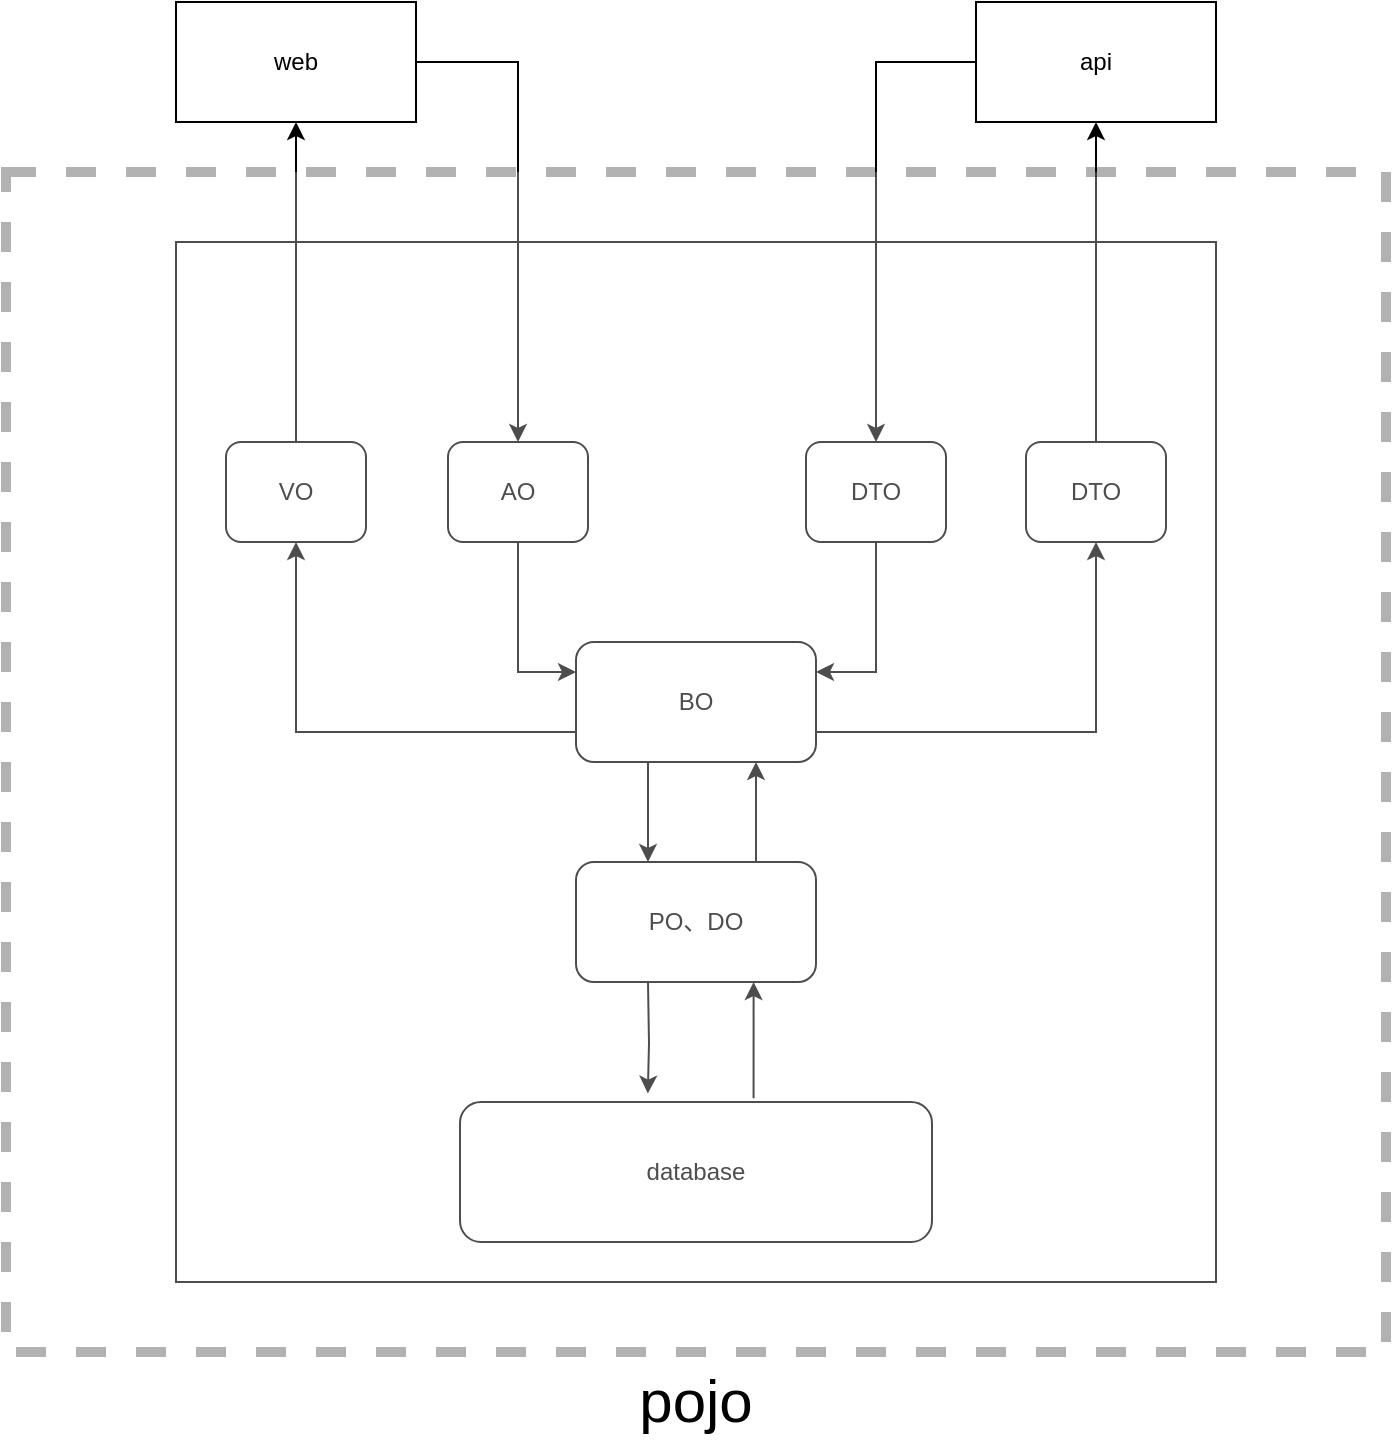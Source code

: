 <mxfile version="16.0.3" type="github">
  <diagram id="WU_pDkjJDiPU-057FEEy" name="第 1 页">
    <mxGraphModel dx="1221" dy="726" grid="1" gridSize="10" guides="1" tooltips="1" connect="1" arrows="1" fold="1" page="1" pageScale="1" pageWidth="827" pageHeight="1169" math="0" shadow="0">
      <root>
        <mxCell id="0" />
        <mxCell id="1" parent="0" />
        <mxCell id="hCQJIUdNa3udun3DjQDa-1" value="" style="whiteSpace=wrap;html=1;aspect=fixed;" parent="1" vertex="1">
          <mxGeometry x="140" y="350" width="520" height="520" as="geometry" />
        </mxCell>
        <mxCell id="hCQJIUdNa3udun3DjQDa-2" style="edgeStyle=orthogonalEdgeStyle;rounded=0;orthogonalLoop=1;jettySize=auto;html=1;exitX=0.5;exitY=0;exitDx=0;exitDy=0;entryX=0.5;entryY=1;entryDx=0;entryDy=0;" parent="1" source="hCQJIUdNa3udun3DjQDa-3" target="hCQJIUdNa3udun3DjQDa-5" edge="1">
          <mxGeometry relative="1" as="geometry" />
        </mxCell>
        <mxCell id="hCQJIUdNa3udun3DjQDa-3" value="VO" style="rounded=1;whiteSpace=wrap;html=1;" parent="1" vertex="1">
          <mxGeometry x="165" y="450" width="70" height="50" as="geometry" />
        </mxCell>
        <mxCell id="hCQJIUdNa3udun3DjQDa-4" style="edgeStyle=orthogonalEdgeStyle;rounded=0;orthogonalLoop=1;jettySize=auto;html=1;exitX=1;exitY=0.5;exitDx=0;exitDy=0;entryX=0.5;entryY=0;entryDx=0;entryDy=0;" parent="1" source="hCQJIUdNa3udun3DjQDa-5" target="hCQJIUdNa3udun3DjQDa-18" edge="1">
          <mxGeometry relative="1" as="geometry" />
        </mxCell>
        <mxCell id="hCQJIUdNa3udun3DjQDa-5" value="web" style="rounded=0;whiteSpace=wrap;html=1;" parent="1" vertex="1">
          <mxGeometry x="140" y="230" width="120" height="60" as="geometry" />
        </mxCell>
        <mxCell id="hCQJIUdNa3udun3DjQDa-6" style="edgeStyle=orthogonalEdgeStyle;rounded=0;orthogonalLoop=1;jettySize=auto;html=1;exitX=0;exitY=0.5;exitDx=0;exitDy=0;entryX=0.5;entryY=0;entryDx=0;entryDy=0;" parent="1" source="hCQJIUdNa3udun3DjQDa-7" target="hCQJIUdNa3udun3DjQDa-20" edge="1">
          <mxGeometry relative="1" as="geometry" />
        </mxCell>
        <mxCell id="hCQJIUdNa3udun3DjQDa-7" value="api" style="rounded=0;whiteSpace=wrap;html=1;" parent="1" vertex="1">
          <mxGeometry x="540" y="230" width="120" height="60" as="geometry" />
        </mxCell>
        <mxCell id="hCQJIUdNa3udun3DjQDa-8" style="edgeStyle=orthogonalEdgeStyle;rounded=0;orthogonalLoop=1;jettySize=auto;html=1;exitX=0.5;exitY=1;exitDx=0;exitDy=0;" parent="1" source="hCQJIUdNa3udun3DjQDa-11" target="hCQJIUdNa3udun3DjQDa-14" edge="1">
          <mxGeometry relative="1" as="geometry">
            <Array as="points">
              <mxPoint x="376" y="610" />
            </Array>
          </mxGeometry>
        </mxCell>
        <mxCell id="hCQJIUdNa3udun3DjQDa-9" style="edgeStyle=orthogonalEdgeStyle;rounded=0;orthogonalLoop=1;jettySize=auto;html=1;exitX=0;exitY=0.75;exitDx=0;exitDy=0;entryX=0.5;entryY=1;entryDx=0;entryDy=0;" parent="1" source="hCQJIUdNa3udun3DjQDa-11" target="hCQJIUdNa3udun3DjQDa-3" edge="1">
          <mxGeometry relative="1" as="geometry" />
        </mxCell>
        <mxCell id="hCQJIUdNa3udun3DjQDa-10" style="edgeStyle=orthogonalEdgeStyle;rounded=0;orthogonalLoop=1;jettySize=auto;html=1;exitX=1;exitY=0.75;exitDx=0;exitDy=0;entryX=0.5;entryY=1;entryDx=0;entryDy=0;" parent="1" source="hCQJIUdNa3udun3DjQDa-11" target="hCQJIUdNa3udun3DjQDa-22" edge="1">
          <mxGeometry relative="1" as="geometry" />
        </mxCell>
        <mxCell id="hCQJIUdNa3udun3DjQDa-11" value="BO" style="rounded=1;whiteSpace=wrap;html=1;" parent="1" vertex="1">
          <mxGeometry x="340" y="550" width="120" height="60" as="geometry" />
        </mxCell>
        <mxCell id="hCQJIUdNa3udun3DjQDa-12" style="edgeStyle=orthogonalEdgeStyle;rounded=0;orthogonalLoop=1;jettySize=auto;html=1;entryX=0.398;entryY=-0.06;entryDx=0;entryDy=0;entryPerimeter=0;" parent="1" target="hCQJIUdNa3udun3DjQDa-16" edge="1">
          <mxGeometry relative="1" as="geometry">
            <mxPoint x="376" y="720.0" as="sourcePoint" />
          </mxGeometry>
        </mxCell>
        <mxCell id="hCQJIUdNa3udun3DjQDa-13" style="edgeStyle=orthogonalEdgeStyle;rounded=0;orthogonalLoop=1;jettySize=auto;html=1;exitX=0.75;exitY=0;exitDx=0;exitDy=0;entryX=0.75;entryY=1;entryDx=0;entryDy=0;" parent="1" source="hCQJIUdNa3udun3DjQDa-14" target="hCQJIUdNa3udun3DjQDa-11" edge="1">
          <mxGeometry relative="1" as="geometry" />
        </mxCell>
        <mxCell id="hCQJIUdNa3udun3DjQDa-14" value="PO、DO" style="rounded=1;whiteSpace=wrap;html=1;" parent="1" vertex="1">
          <mxGeometry x="340" y="660" width="120" height="60" as="geometry" />
        </mxCell>
        <mxCell id="hCQJIUdNa3udun3DjQDa-15" style="edgeStyle=orthogonalEdgeStyle;rounded=0;orthogonalLoop=1;jettySize=auto;html=1;exitX=0.622;exitY=-0.026;exitDx=0;exitDy=0;exitPerimeter=0;" parent="1" source="hCQJIUdNa3udun3DjQDa-16" target="hCQJIUdNa3udun3DjQDa-14" edge="1">
          <mxGeometry relative="1" as="geometry">
            <Array as="points">
              <mxPoint x="429" y="730" />
              <mxPoint x="429" y="730" />
            </Array>
          </mxGeometry>
        </mxCell>
        <mxCell id="hCQJIUdNa3udun3DjQDa-16" value="database" style="rounded=1;whiteSpace=wrap;html=1;" parent="1" vertex="1">
          <mxGeometry x="282" y="780" width="236" height="70" as="geometry" />
        </mxCell>
        <mxCell id="hCQJIUdNa3udun3DjQDa-17" style="edgeStyle=orthogonalEdgeStyle;rounded=0;orthogonalLoop=1;jettySize=auto;html=1;exitX=0.5;exitY=1;exitDx=0;exitDy=0;entryX=0;entryY=0.25;entryDx=0;entryDy=0;" parent="1" source="hCQJIUdNa3udun3DjQDa-18" target="hCQJIUdNa3udun3DjQDa-11" edge="1">
          <mxGeometry relative="1" as="geometry" />
        </mxCell>
        <mxCell id="hCQJIUdNa3udun3DjQDa-18" value="AO" style="rounded=1;whiteSpace=wrap;html=1;" parent="1" vertex="1">
          <mxGeometry x="276" y="450" width="70" height="50" as="geometry" />
        </mxCell>
        <mxCell id="hCQJIUdNa3udun3DjQDa-19" style="edgeStyle=orthogonalEdgeStyle;rounded=0;orthogonalLoop=1;jettySize=auto;html=1;exitX=0.5;exitY=1;exitDx=0;exitDy=0;entryX=1;entryY=0.25;entryDx=0;entryDy=0;" parent="1" source="hCQJIUdNa3udun3DjQDa-20" target="hCQJIUdNa3udun3DjQDa-11" edge="1">
          <mxGeometry relative="1" as="geometry" />
        </mxCell>
        <mxCell id="hCQJIUdNa3udun3DjQDa-20" value="DTO" style="rounded=1;whiteSpace=wrap;html=1;" parent="1" vertex="1">
          <mxGeometry x="455" y="450" width="70" height="50" as="geometry" />
        </mxCell>
        <mxCell id="hCQJIUdNa3udun3DjQDa-21" style="edgeStyle=orthogonalEdgeStyle;rounded=0;orthogonalLoop=1;jettySize=auto;html=1;exitX=0.5;exitY=0;exitDx=0;exitDy=0;entryX=0.5;entryY=1;entryDx=0;entryDy=0;" parent="1" source="hCQJIUdNa3udun3DjQDa-22" target="hCQJIUdNa3udun3DjQDa-7" edge="1">
          <mxGeometry relative="1" as="geometry" />
        </mxCell>
        <mxCell id="hCQJIUdNa3udun3DjQDa-22" value="DTO" style="rounded=1;whiteSpace=wrap;html=1;" parent="1" vertex="1">
          <mxGeometry x="565" y="450" width="70" height="50" as="geometry" />
        </mxCell>
        <mxCell id="uCxP0nywJ4HHb9u6cTA_-1" value="pojo" style="rounded=0;whiteSpace=wrap;html=1;opacity=30;strokeWidth=5;dashed=1;labelPosition=center;verticalLabelPosition=bottom;align=center;verticalAlign=top;fontSize=30;labelBorderColor=none;" vertex="1" parent="1">
          <mxGeometry x="55" y="315" width="690" height="590" as="geometry" />
        </mxCell>
      </root>
    </mxGraphModel>
  </diagram>
</mxfile>
